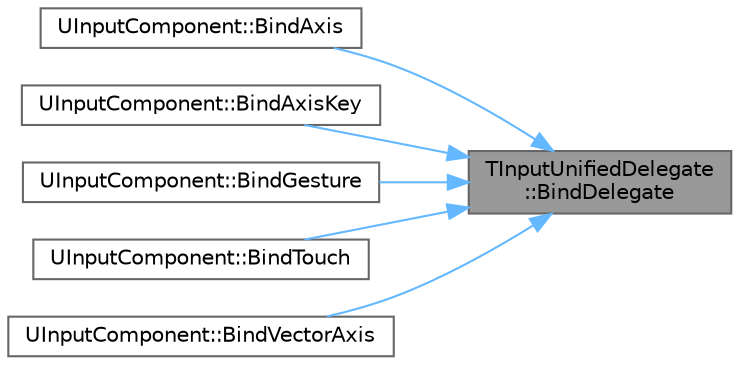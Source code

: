 digraph "TInputUnifiedDelegate::BindDelegate"
{
 // INTERACTIVE_SVG=YES
 // LATEX_PDF_SIZE
  bgcolor="transparent";
  edge [fontname=Helvetica,fontsize=10,labelfontname=Helvetica,labelfontsize=10];
  node [fontname=Helvetica,fontsize=10,shape=box,height=0.2,width=0.4];
  rankdir="RL";
  Node1 [id="Node000001",label="TInputUnifiedDelegate\l::BindDelegate",height=0.2,width=0.4,color="gray40", fillcolor="grey60", style="filled", fontcolor="black",tooltip="Binds a native delegate and unbinds any bound dynamic delegate."];
  Node1 -> Node2 [id="edge1_Node000001_Node000002",dir="back",color="steelblue1",style="solid",tooltip=" "];
  Node2 [id="Node000002",label="UInputComponent::BindAxis",height=0.2,width=0.4,color="grey40", fillcolor="white", style="filled",URL="$de/ddd/classUInputComponent.html#ab992211db004393d427dfac01b3c2d0c",tooltip="Binds a delegate function an Axis defined in the project settings."];
  Node1 -> Node3 [id="edge2_Node000001_Node000003",dir="back",color="steelblue1",style="solid",tooltip=" "];
  Node3 [id="Node000003",label="UInputComponent::BindAxisKey",height=0.2,width=0.4,color="grey40", fillcolor="white", style="filled",URL="$de/ddd/classUInputComponent.html#af16e537e368f7a72551c9d66c2c1c08f",tooltip="Binds a delegate function for an axis key (e.g."];
  Node1 -> Node4 [id="edge3_Node000001_Node000004",dir="back",color="steelblue1",style="solid",tooltip=" "];
  Node4 [id="Node000004",label="UInputComponent::BindGesture",height=0.2,width=0.4,color="grey40", fillcolor="white", style="filled",URL="$de/ddd/classUInputComponent.html#a74e571a685c70160bd7b5c35974d22b3",tooltip="Binds a gesture event to a delegate function."];
  Node1 -> Node5 [id="edge4_Node000001_Node000005",dir="back",color="steelblue1",style="solid",tooltip=" "];
  Node5 [id="Node000005",label="UInputComponent::BindTouch",height=0.2,width=0.4,color="grey40", fillcolor="white", style="filled",URL="$de/ddd/classUInputComponent.html#a16cf3f5e3f5acc896a7076cae8a5b1b6",tooltip="Binds this input component to touch events."];
  Node1 -> Node6 [id="edge5_Node000001_Node000006",dir="back",color="steelblue1",style="solid",tooltip=" "];
  Node6 [id="Node000006",label="UInputComponent::BindVectorAxis",height=0.2,width=0.4,color="grey40", fillcolor="white", style="filled",URL="$de/ddd/classUInputComponent.html#a2445f898b086c0d4b9dfaf477cd86675",tooltip="Binds a delegate function to a vector axis key (e.g."];
}
